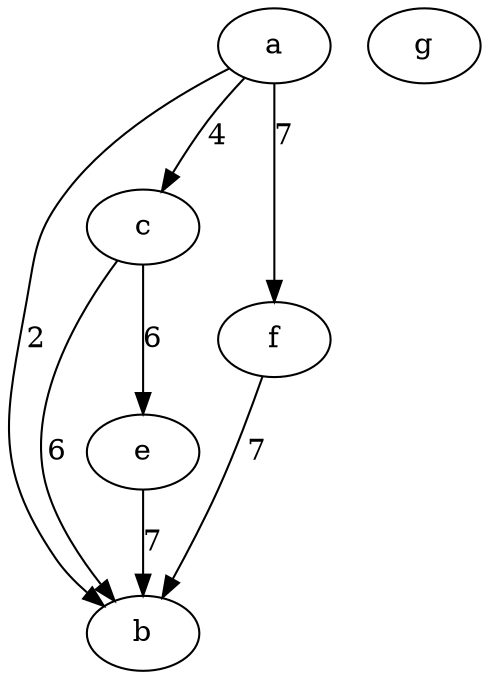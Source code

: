 digraph {
		b	[weight="5"];
		a	[weight="2"];
		c	[weight="6"];
		e	[weight="3"];
		f	[weight="4"];
		g	[weight="2"];
		a -> b[label="2",weight="2"];
		a -> c[label="4",weight="4"];
		c -> b[label="6",weight="6"];
		c -> e[label="6",weight="6"];
		e -> b[label="7",weight="7"];
		f -> b[label="7",weight="7"];
		a -> f[label="7",weight="7"];
	}